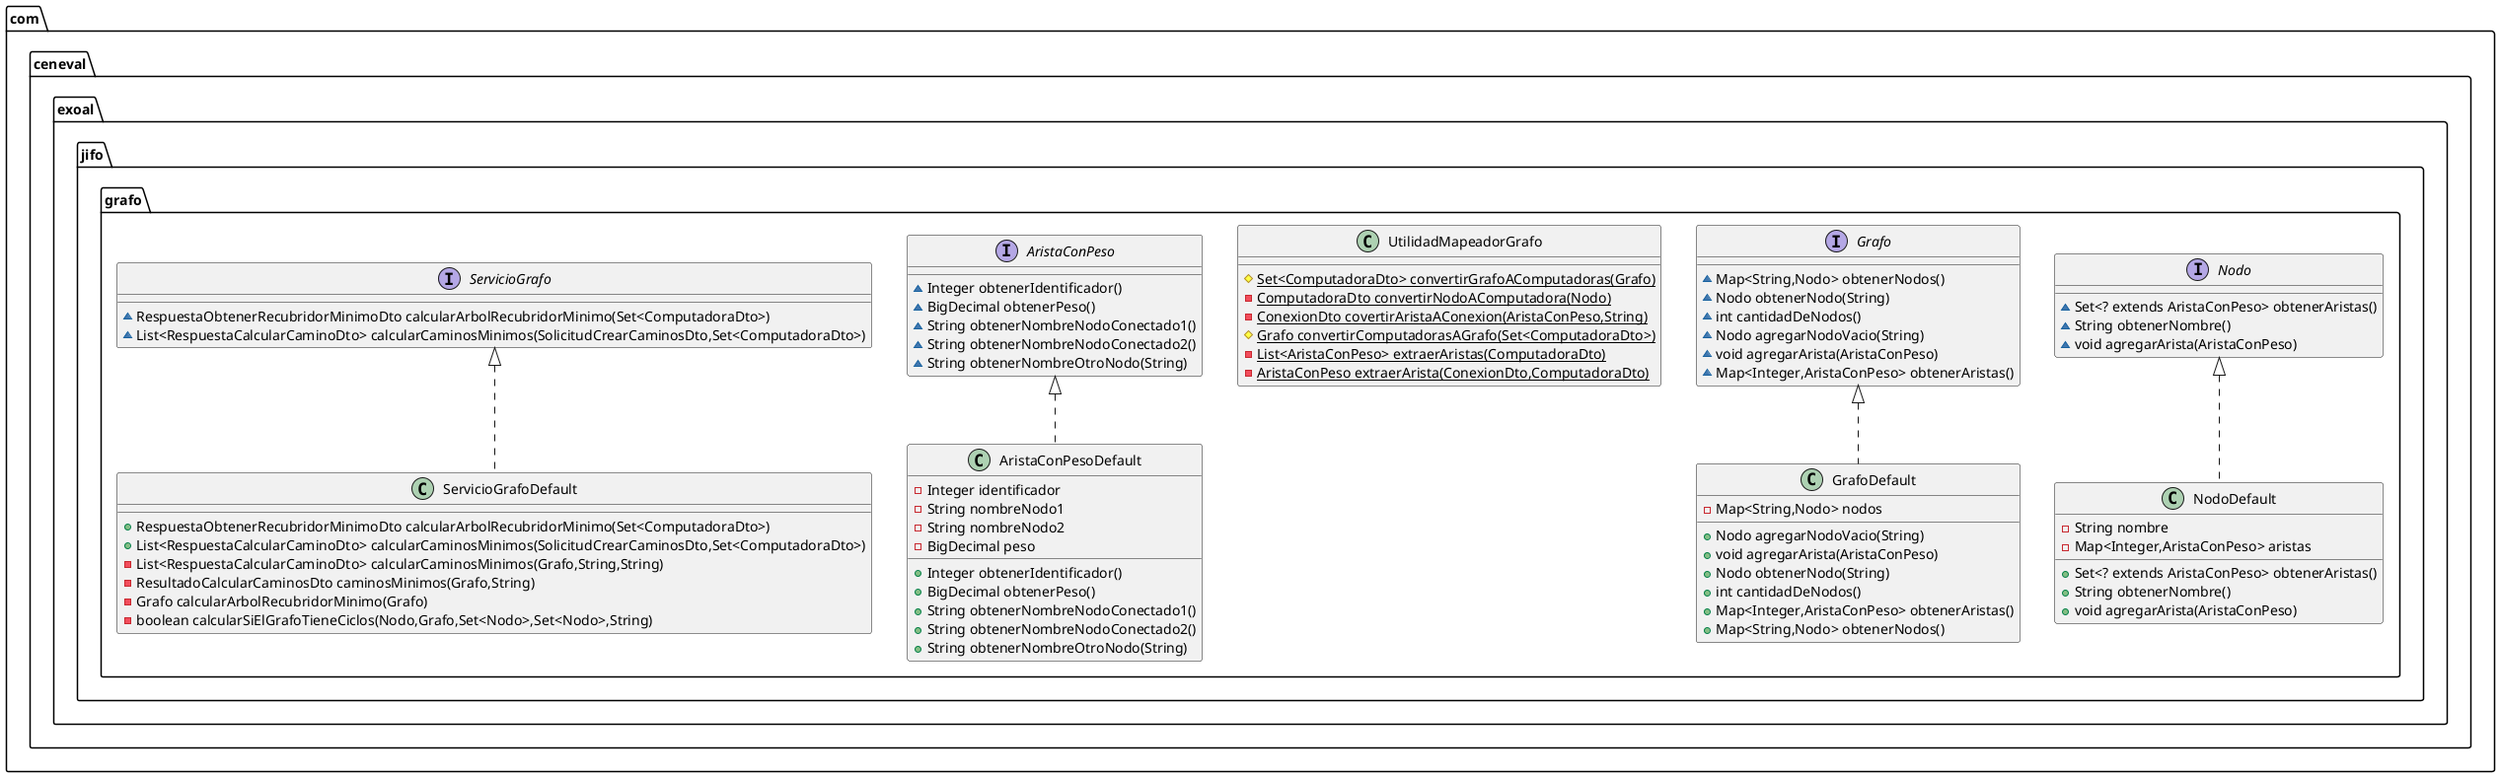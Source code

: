 @startuml
interface com.ceneval.exoal.jifo.grafo.Nodo {
~ Set<? extends AristaConPeso> obtenerAristas()
~ String obtenerNombre()
~ void agregarArista(AristaConPeso)
}
interface com.ceneval.exoal.jifo.grafo.Grafo {
~ Map<String,Nodo> obtenerNodos()
~ Nodo obtenerNodo(String)
~ int cantidadDeNodos()
~ Nodo agregarNodoVacio(String)
~ void agregarArista(AristaConPeso)
~ Map<Integer,AristaConPeso> obtenerAristas()
}
class com.ceneval.exoal.jifo.grafo.UtilidadMapeadorGrafo {
# {static} Set<ComputadoraDto> convertirGrafoAComputadoras(Grafo)
- {static} ComputadoraDto convertirNodoAComputadora(Nodo)
- {static} ConexionDto covertirAristaAConexion(AristaConPeso,String)
# {static} Grafo convertirComputadorasAGrafo(Set<ComputadoraDto>)
- {static} List<AristaConPeso> extraerAristas(ComputadoraDto)
- {static} AristaConPeso extraerArista(ConexionDto,ComputadoraDto)
}
class com.ceneval.exoal.jifo.grafo.ServicioGrafoDefault {
+ RespuestaObtenerRecubridorMinimoDto calcularArbolRecubridorMinimo(Set<ComputadoraDto>)
+ List<RespuestaCalcularCaminoDto> calcularCaminosMinimos(SolicitudCrearCaminosDto,Set<ComputadoraDto>)
- List<RespuestaCalcularCaminoDto> calcularCaminosMinimos(Grafo,String,String)
- ResultadoCalcularCaminosDto caminosMinimos(Grafo,String)
- Grafo calcularArbolRecubridorMinimo(Grafo)
- boolean calcularSiElGrafoTieneCiclos(Nodo,Grafo,Set<Nodo>,Set<Nodo>,String)
}
interface com.ceneval.exoal.jifo.grafo.AristaConPeso {
~ Integer obtenerIdentificador()
~ BigDecimal obtenerPeso()
~ String obtenerNombreNodoConectado1()
~ String obtenerNombreNodoConectado2()
~ String obtenerNombreOtroNodo(String)
}
class com.ceneval.exoal.jifo.grafo.AristaConPesoDefault {
- Integer identificador
- String nombreNodo1
- String nombreNodo2
- BigDecimal peso
+ Integer obtenerIdentificador()
+ BigDecimal obtenerPeso()
+ String obtenerNombreNodoConectado1()
+ String obtenerNombreNodoConectado2()
+ String obtenerNombreOtroNodo(String)
}
class com.ceneval.exoal.jifo.grafo.NodoDefault {
- String nombre
- Map<Integer,AristaConPeso> aristas
+ Set<? extends AristaConPeso> obtenerAristas()
+ String obtenerNombre()
+ void agregarArista(AristaConPeso)
}
class com.ceneval.exoal.jifo.grafo.GrafoDefault {
- Map<String,Nodo> nodos
+ Nodo agregarNodoVacio(String)
+ void agregarArista(AristaConPeso)
+ Nodo obtenerNodo(String)
+ int cantidadDeNodos()
+ Map<Integer,AristaConPeso> obtenerAristas()
+ Map<String,Nodo> obtenerNodos()
}
interface com.ceneval.exoal.jifo.grafo.ServicioGrafo {
~ RespuestaObtenerRecubridorMinimoDto calcularArbolRecubridorMinimo(Set<ComputadoraDto>)
~ List<RespuestaCalcularCaminoDto> calcularCaminosMinimos(SolicitudCrearCaminosDto,Set<ComputadoraDto>)
}


com.ceneval.exoal.jifo.grafo.ServicioGrafo <|.. com.ceneval.exoal.jifo.grafo.ServicioGrafoDefault
com.ceneval.exoal.jifo.grafo.AristaConPeso <|.. com.ceneval.exoal.jifo.grafo.AristaConPesoDefault
com.ceneval.exoal.jifo.grafo.Nodo <|.. com.ceneval.exoal.jifo.grafo.NodoDefault
com.ceneval.exoal.jifo.grafo.Grafo <|.. com.ceneval.exoal.jifo.grafo.GrafoDefault
@enduml